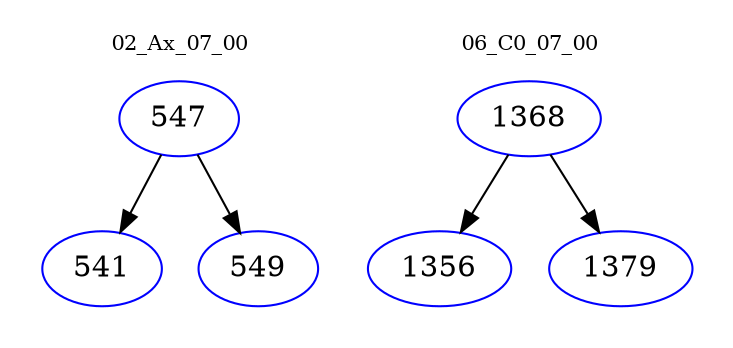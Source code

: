 digraph{
subgraph cluster_0 {
color = white
label = "02_Ax_07_00";
fontsize=10;
T0_547 [label="547", color="blue"]
T0_547 -> T0_541 [color="black"]
T0_541 [label="541", color="blue"]
T0_547 -> T0_549 [color="black"]
T0_549 [label="549", color="blue"]
}
subgraph cluster_1 {
color = white
label = "06_C0_07_00";
fontsize=10;
T1_1368 [label="1368", color="blue"]
T1_1368 -> T1_1356 [color="black"]
T1_1356 [label="1356", color="blue"]
T1_1368 -> T1_1379 [color="black"]
T1_1379 [label="1379", color="blue"]
}
}
